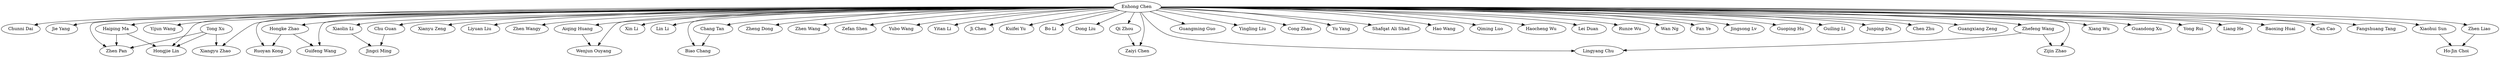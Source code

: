 strict digraph G{
"Enhong Chen " -> "Fangshuang Tang "
"Enhong Chen " -> "Biao Chang "
"Enhong Chen " -> "Chang Tan "
"Enhong Chen " -> "Chunni Dai"
"Enhong Chen " -> "Jie Yang "
"Enhong Chen " -> "Zaiyi Chen"
"Enhong Chen " -> "Qi Zhou "
"Enhong Chen " -> "Yijun Wang"
"Enhong Chen " -> "Zhen Pan"
"Enhong Chen " -> "Haiping Ma "
"Enhong Chen " -> "Hongjie Lin"
"Enhong Chen " -> "Ruoyan Kong"
"Enhong Chen " -> "Xianyu Zeng "
"Enhong Chen " -> "Liyuan Liu "
"Enhong Chen " -> "Zhen Wangy"
"Enhong Chen " -> "Chu Guan "
"Enhong Chen " -> "Xin Li "
"Enhong Chen " -> "Lin Li "
"Enhong Chen " -> "Aiqing Huang "
"Enhong Chen " -> "Wenjun Ouyang "
"Enhong Chen " -> "Zheng Dong "
"Enhong Chen " -> "Zhen Wang "
"Enhong Chen " -> "Zefan Shen "
"Enhong Chen " -> "Yubo Wang "
"Enhong Chen " -> "Yitan Li "
"Enhong Chen " -> "Ji Chen "
"Enhong Chen " -> "Kuifei Yu "
"Enhong Chen " -> "Bo Li "
"Enhong Chen " -> "Dong Liu "
"Enhong Chen " -> "Lingyang Chu "
"Enhong Chen " -> "Zijin Zhao "
"Enhong Chen " -> "Xiangyu Zhao "
"Enhong Chen " -> "Guifeng Wang "
"Enhong Chen " -> "Guangming Guo "
"Enhong Chen " -> "Yingling Liu "
"Enhong Chen " -> "Cong Zhao "
"Enhong Chen " -> "Yu Yang "
"Enhong Chen " -> "Shafqat Ali Shad "
"Enhong Chen " -> "Hao Wang "
"Enhong Chen " -> "Qiming Luo "
"Enhong Chen " -> "Haocheng Wu "
"Enhong Chen " -> "Lei Duan "
"Enhong Chen " -> "Runze Wu "
"Enhong Chen " -> "Wan Ng"
"Enhong Chen " -> "Fan Ye "
"Enhong Chen " -> "Jingsong Lv"
"Enhong Chen " -> "Guoping Hu"
"Enhong Chen " -> "Guiling Li "
"Enhong Chen " -> "Junping Du "
"Aiqing Huang " -> "Wenjun Ouyang "
"Chu Guan " -> "Jingci Ming"
"Haiping Ma " -> "Zhen Pan"
"Haiping Ma " -> "Hongjie Lin"
"Tong Xu " -> "Zhen Pan"
"Tong Xu " -> "Hongjie Lin"
"Tong Xu " -> "Xiangyu Zhao "
"Qi Zhou " -> "Zaiyi Chen"
"Chang Tan " -> "Biao Chang "
"Enhong Chen " -> "Xiaolin Li "
"Enhong Chen " -> "Chen Zhu "
"Enhong Chen " -> "Guangxiang Zeng "
"Enhong Chen " -> "Zhen Liao "
"Enhong Chen " -> "Xiaohui Sun "
"Enhong Chen " -> "Xiang Wu "
"Xiaohui Sun " -> "Ho-Jin Choi "
"Zhen Liao " -> "Ho-Jin Choi "
"Xiaolin Li " -> "Jingci Ming"
"Enhong Chen " -> "Guandong Xu "
"Enhong Chen " -> "Zhefeng Wang "
"Enhong Chen " -> "Yong Rui "
"Enhong Chen " -> "Liang He "
"Enhong Chen " -> "Baoxing Huai "
"Zhefeng Wang " -> "Lingyang Chu "
"Zhefeng Wang " -> "Zijin Zhao "
"Enhong Chen " -> "Can Cao"
"Enhong Chen " -> "Hongke Zhao "
"Hongke Zhao " -> "Ruoyan Kong"
"Hongke Zhao " -> "Guifeng Wang "
}